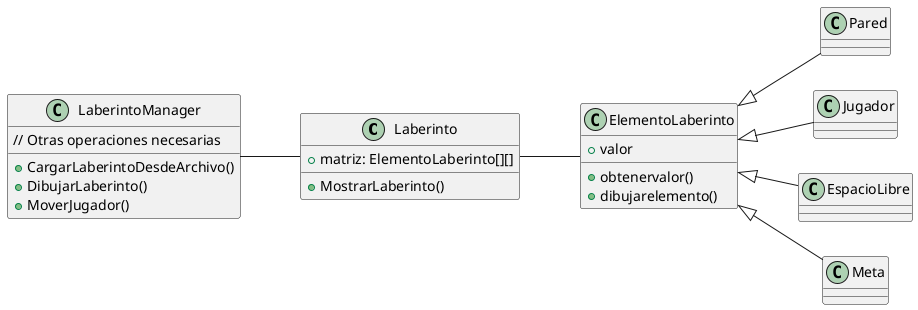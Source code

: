 @startuml
left to right direction

class Laberinto {
  +matriz: ElementoLaberinto[][]
  +MostrarLaberinto()
}

class ElementoLaberinto {
  +valor
  +obtenervalor()
  +dibujarelemento()
}

class Pared {
}
class Jugador {
}
class EspacioLibre {
}
class Meta {
}

class LaberintoManager {
  +CargarLaberintoDesdeArchivo()
  +DibujarLaberinto()
  +MoverJugador()
  // Otras operaciones necesarias
}

Laberinto  -- ElementoLaberinto 
ElementoLaberinto <|-- Pared
ElementoLaberinto <|-- EspacioLibre
ElementoLaberinto <|-- Jugador
ElementoLaberinto <|-- Meta
LaberintoManager -- Laberinto
@enduml
